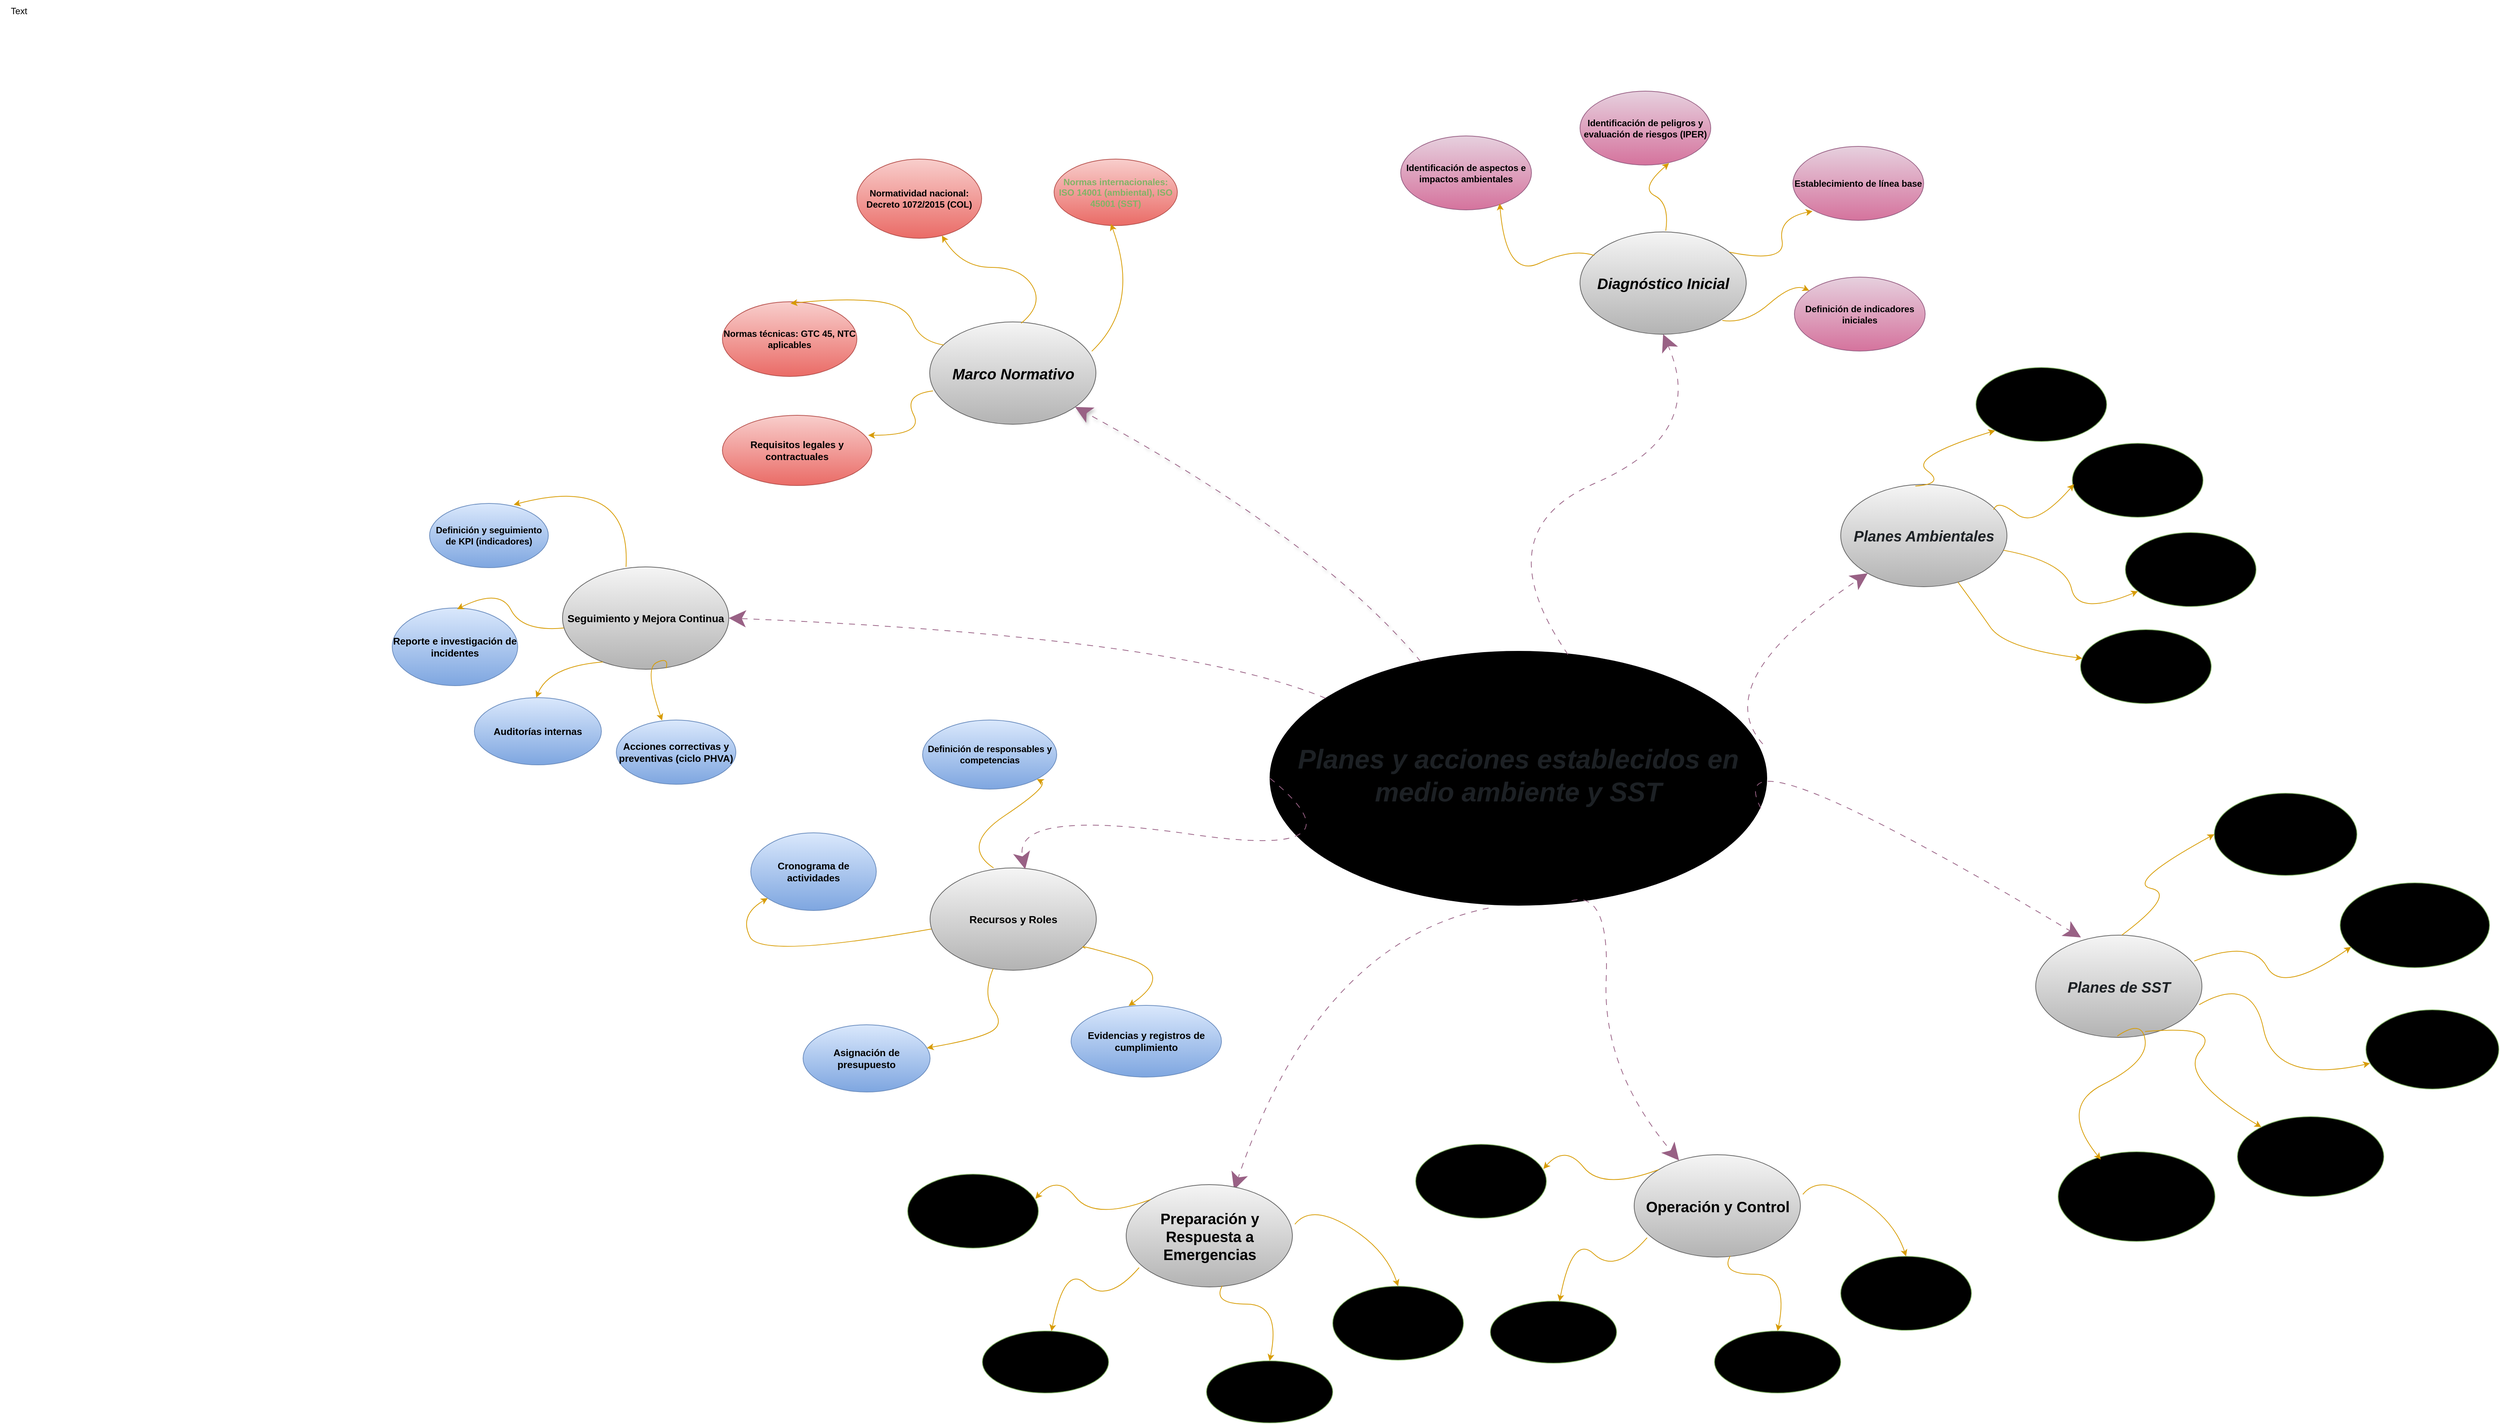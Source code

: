 <mxfile version="28.2.0">
  <diagram name="Página-1" id="9V0abgNr6W8b1tbWLRrC">
    <mxGraphModel dx="1310" dy="773" grid="1" gridSize="10" guides="1" tooltips="1" connect="1" arrows="1" fold="1" page="1" pageScale="1" pageWidth="3000" pageHeight="1700" math="0" shadow="0">
      <root>
        <mxCell id="0" />
        <mxCell id="1" parent="0" />
        <mxCell id="u9baPHzRedg1W3_j4SZ9-1" value="Text" style="text;html=1;align=center;verticalAlign=middle;resizable=0;points=[];autosize=1;strokeColor=none;fillColor=none;" parent="1" vertex="1">
          <mxGeometry x="255" y="88" width="50" height="30" as="geometry" />
        </mxCell>
        <mxCell id="u9baPHzRedg1W3_j4SZ9-66" value="&lt;h3 style=&quot;box-sizing: border-box; scroll-behavior: smooth; margin-top: 0px; margin-bottom: 0.5rem; line-height: 1.2;&quot;&gt;&lt;font face=&quot;Helvetica&quot; style=&quot;color: light-dark(rgb(29, 33, 37), rgb(255, 255, 0)); font-size: 36px;&quot;&gt;&lt;i style=&quot;&quot;&gt;Planes y acciones establecidos en medio ambiente y SST&lt;/i&gt;&lt;/font&gt;&lt;/h3&gt;" style="ellipse;whiteSpace=wrap;html=1;fillColor=#d5e8d4;strokeColor=light-dark(#000000,#33FF33);gradientColor=light-dark(#97D077,#66FF66);align=center;" parent="1" vertex="1">
          <mxGeometry x="1955" y="960" width="665" height="340" as="geometry" />
        </mxCell>
        <mxCell id="u9baPHzRedg1W3_j4SZ9-67" value="&lt;h3&gt;&lt;font style=&quot;color: light-dark(rgb(0, 0, 0), rgb(255, 255, 0));&quot;&gt;Seguimiento y Mejora Continua&lt;/font&gt;&lt;/h3&gt;" style="ellipse;whiteSpace=wrap;html=1;fillColor=#f5f5f5;strokeColor=#666666;gradientColor=#b3b3b3;fontStyle=1" parent="1" vertex="1">
          <mxGeometry x="1008" y="847" width="222.5" height="137" as="geometry" />
        </mxCell>
        <mxCell id="u9baPHzRedg1W3_j4SZ9-68" value="&lt;h3&gt;&lt;font style=&quot;font-size: 20px; color: light-dark(rgb(0, 0, 0), rgb(255, 255, 0));&quot; face=&quot;Helvetica&quot;&gt;&lt;i style=&quot;&quot;&gt;Marco Normativo&lt;/i&gt;&lt;/font&gt;&lt;/h3&gt;" style="ellipse;whiteSpace=wrap;html=1;fillColor=#f5f5f5;strokeColor=#666666;gradientColor=#b3b3b3;fontStyle=1" parent="1" vertex="1">
          <mxGeometry x="1499.5" y="519" width="222.5" height="137" as="geometry" />
        </mxCell>
        <mxCell id="u9baPHzRedg1W3_j4SZ9-69" value="&lt;h3&gt;&lt;font style=&quot;color: light-dark(rgb(29, 33, 37), rgb(255, 255, 0)); font-size: 20px;&quot;&gt;&lt;b style=&quot;&quot;&gt;&lt;i style=&quot;&quot;&gt;Planes de SST&lt;/i&gt;&lt;/b&gt;&lt;/font&gt;&lt;/h3&gt;" style="ellipse;whiteSpace=wrap;html=1;fillColor=#f5f5f5;strokeColor=#666666;gradientColor=#b3b3b3;" parent="1" vertex="1">
          <mxGeometry x="2980" y="1340" width="222.5" height="137" as="geometry" />
        </mxCell>
        <mxCell id="u9baPHzRedg1W3_j4SZ9-70" value="&lt;h3&gt;&lt;font style=&quot;font-size: 20px; color: light-dark(rgb(0, 0, 0), rgb(255, 255, 0));&quot;&gt;&lt;b style=&quot;&quot;&gt;&lt;i style=&quot;&quot;&gt;Diagnóstico Inicial&lt;/i&gt;&lt;/b&gt;&lt;/font&gt;&lt;/h3&gt;" style="ellipse;whiteSpace=wrap;html=1;fillColor=#f5f5f5;strokeColor=#666666;gradientColor=#b3b3b3;" parent="1" vertex="1">
          <mxGeometry x="2370" y="398.5" width="222.5" height="137" as="geometry" />
        </mxCell>
        <mxCell id="u9baPHzRedg1W3_j4SZ9-71" value="&lt;h3&gt;&lt;font style=&quot;color: light-dark(rgb(29, 33, 37), rgb(255, 255, 0)); font-size: 20px;&quot;&gt;&lt;b style=&quot;&quot;&gt;&lt;i style=&quot;&quot;&gt;Planes Ambientales&lt;/i&gt;&lt;/b&gt;&lt;/font&gt;&lt;/h3&gt;" style="ellipse;whiteSpace=wrap;html=1;fillColor=#f5f5f5;strokeColor=#666666;gradientColor=#b3b3b3;" parent="1" vertex="1">
          <mxGeometry x="2719" y="736.5" width="222.5" height="137" as="geometry" />
        </mxCell>
        <mxCell id="u9baPHzRedg1W3_j4SZ9-72" value="" style="curved=1;endArrow=classic;html=1;rounded=0;fillColor=#e6d0de;gradientColor=#d5739d;strokeColor=#996185;startSize=20;endSize=20;fontStyle=0;dashed=1;dashPattern=8 8;startArrow=none;startFill=0;entryX=0.5;entryY=1;entryDx=0;entryDy=0;exitX=0.6;exitY=0.013;exitDx=0;exitDy=0;exitPerimeter=0;" parent="1" source="u9baPHzRedg1W3_j4SZ9-66" target="u9baPHzRedg1W3_j4SZ9-70" edge="1">
          <mxGeometry width="50" height="50" relative="1" as="geometry">
            <mxPoint x="2063" y="1036" as="sourcePoint" />
            <mxPoint x="2097.5" y="892.11" as="targetPoint" />
            <Array as="points">
              <mxPoint x="2240" y="800" />
              <mxPoint x="2540" y="670" />
            </Array>
          </mxGeometry>
        </mxCell>
        <mxCell id="u9baPHzRedg1W3_j4SZ9-73" value="" style="curved=1;endArrow=classic;html=1;rounded=0;fillColor=#e6d0de;gradientColor=#d5739d;strokeColor=#996185;startSize=49;endSize=20;fontStyle=0;dashed=1;dashPattern=8 8;startArrow=none;startFill=0;shadow=1;" parent="1" target="u9baPHzRedg1W3_j4SZ9-68" edge="1" source="u9baPHzRedg1W3_j4SZ9-66">
          <mxGeometry width="50" height="50" relative="1" as="geometry">
            <mxPoint x="1937.99" y="1045" as="sourcePoint" />
            <mxPoint x="1764.999" y="870.062" as="targetPoint" />
            <Array as="points">
              <mxPoint x="2020" y="810" />
            </Array>
          </mxGeometry>
        </mxCell>
        <mxCell id="u9baPHzRedg1W3_j4SZ9-74" value="" style="curved=1;endArrow=classic;html=1;rounded=0;fillColor=#e6d0de;gradientColor=#d5739d;strokeColor=#996185;startSize=20;endSize=20;fontStyle=0;dashed=1;dashPattern=8 8;startArrow=none;startFill=0;entryX=0.272;entryY=0.022;entryDx=0;entryDy=0;entryPerimeter=0;exitX=0.988;exitY=0.618;exitDx=0;exitDy=0;exitPerimeter=0;" parent="1" target="u9baPHzRedg1W3_j4SZ9-69" edge="1" source="u9baPHzRedg1W3_j4SZ9-66">
          <mxGeometry width="50" height="50" relative="1" as="geometry">
            <mxPoint x="1962" y="1223" as="sourcePoint" />
            <mxPoint x="1994" y="1365" as="targetPoint" />
            <Array as="points">
              <mxPoint x="2550" y="1049" />
            </Array>
          </mxGeometry>
        </mxCell>
        <mxCell id="u9baPHzRedg1W3_j4SZ9-75" value="" style="curved=1;endArrow=classic;html=1;rounded=0;fillColor=#e6d0de;gradientColor=#d5739d;strokeColor=#996185;startSize=20;endSize=20;fontStyle=0;dashed=1;dashPattern=8 8;startArrow=none;startFill=0;exitX=0.992;exitY=0.365;exitDx=0;exitDy=0;exitPerimeter=0;" parent="1" target="u9baPHzRedg1W3_j4SZ9-71" edge="1" source="u9baPHzRedg1W3_j4SZ9-66">
          <mxGeometry width="50" height="50" relative="1" as="geometry">
            <mxPoint x="2181" y="1189" as="sourcePoint" />
            <mxPoint x="2210" y="1333" as="targetPoint" />
            <Array as="points">
              <mxPoint x="2540" y="1000" />
            </Array>
          </mxGeometry>
        </mxCell>
        <mxCell id="u9baPHzRedg1W3_j4SZ9-76" value="" style="curved=1;endArrow=classic;html=1;rounded=0;fillColor=#e6d0de;gradientColor=#d5739d;strokeColor=#996185;startSize=20;endSize=20;fontStyle=0;dashed=1;dashPattern=8 8;startArrow=none;startFill=0;entryX=1;entryY=0.5;entryDx=0;entryDy=0;" parent="1" source="u9baPHzRedg1W3_j4SZ9-66" target="u9baPHzRedg1W3_j4SZ9-67" edge="1">
          <mxGeometry width="50" height="50" relative="1" as="geometry">
            <mxPoint x="1825.076" y="1297.543" as="sourcePoint" />
            <mxPoint x="1625" y="1322" as="targetPoint" />
            <Array as="points">
              <mxPoint x="1830" y="940" />
            </Array>
          </mxGeometry>
        </mxCell>
        <mxCell id="u9baPHzRedg1W3_j4SZ9-77" value="&lt;font style=&quot;color: light-dark(rgb(0, 0, 0), rgb(51, 255, 255));&quot;&gt;Definición y seguimiento de &lt;strong data-start=&quot;1892&quot; data-end=&quot;1899&quot;&gt;KPI&lt;/strong&gt; (indicadores)&lt;/font&gt;" style="ellipse;whiteSpace=wrap;html=1;fillColor=#dae8fc;strokeColor=#6c8ebf;gradientColor=#7ea6e0;fontStyle=1" parent="1" vertex="1">
          <mxGeometry x="830" y="762" width="159" height="86" as="geometry" />
        </mxCell>
        <mxCell id="u9baPHzRedg1W3_j4SZ9-78" value="&lt;font style=&quot;color: light-dark(rgb(0, 0, 0), rgb(51, 255, 255)); font-size: 13px;&quot;&gt;Reporte e investigación de incidentes&lt;/font&gt;" style="ellipse;whiteSpace=wrap;html=1;fillColor=#dae8fc;strokeColor=#6c8ebf;gradientColor=#7ea6e0;fontStyle=1" parent="1" vertex="1">
          <mxGeometry x="780" y="902" width="168" height="104" as="geometry" />
        </mxCell>
        <mxCell id="u9baPHzRedg1W3_j4SZ9-80" value="&lt;font style=&quot;color: light-dark(rgb(0, 0, 0), rgb(51, 255, 255)); font-size: 13px;&quot;&gt;Auditorías internas&lt;/font&gt;" style="ellipse;whiteSpace=wrap;html=1;fillColor=#dae8fc;strokeColor=#6c8ebf;gradientColor=#7ea6e0;fontStyle=1" parent="1" vertex="1">
          <mxGeometry x="890" y="1022" width="170" height="90" as="geometry" />
        </mxCell>
        <mxCell id="u9baPHzRedg1W3_j4SZ9-81" value="&lt;font style=&quot;color: light-dark(rgb(0, 0, 0), rgb(51, 255, 255)); font-size: 13px;&quot;&gt;Acciones correctivas y preventivas (ciclo PHVA)&lt;/font&gt;" style="ellipse;whiteSpace=wrap;html=1;fillColor=#dae8fc;strokeColor=#6c8ebf;gradientColor=#7ea6e0;fontStyle=1" parent="1" vertex="1">
          <mxGeometry x="1080" y="1052" width="160" height="86" as="geometry" />
        </mxCell>
        <mxCell id="u9baPHzRedg1W3_j4SZ9-83" value="&lt;font style=&quot;color: light-dark(rgb(130, 179, 102), rgb(102, 255, 255));&quot;&gt;&lt;strong data-start=&quot;463&quot; data-end=&quot;489&quot; style=&quot;&quot;&gt;Normas internacionales&lt;/strong&gt;: ISO 14001 (ambiental), ISO 45001 (SST)&lt;/font&gt;" style="ellipse;whiteSpace=wrap;html=1;fillColor=#f8cecc;strokeColor=light-dark(#B85450,#33FFFF);gradientColor=#ea6b66;fontStyle=1" parent="1" vertex="1">
          <mxGeometry x="1666" y="301" width="165" height="89" as="geometry" />
        </mxCell>
        <mxCell id="u9baPHzRedg1W3_j4SZ9-84" value="&lt;font style=&quot;color: light-dark(rgb(0, 0, 0), rgb(102, 255, 255));&quot;&gt;&lt;strong data-start=&quot;534&quot; data-end=&quot;559&quot;&gt;Normatividad nacional&lt;/strong&gt;: Decreto 1072/2015 (COL)&lt;/font&gt;" style="ellipse;whiteSpace=wrap;html=1;fillColor=#f8cecc;strokeColor=light-dark(#B85450,#66FFFF);gradientColor=#ea6b66;fontStyle=1" parent="1" vertex="1">
          <mxGeometry x="1402" y="301" width="167" height="106" as="geometry" />
        </mxCell>
        <mxCell id="u9baPHzRedg1W3_j4SZ9-85" value="&lt;font style=&quot;color: light-dark(rgb(0, 0, 0), rgb(102, 255, 255));&quot;&gt;&lt;strong data-start=&quot;589&quot; data-end=&quot;608&quot;&gt;Normas técnicas&lt;/strong&gt;: GTC 45, NTC aplicables&lt;/font&gt;" style="ellipse;whiteSpace=wrap;html=1;fillColor=#f8cecc;strokeColor=light-dark(#B85450,#66FFFF);gradientColor=#ea6b66;fontStyle=1" parent="1" vertex="1">
          <mxGeometry x="1222" y="492" width="180" height="100" as="geometry" />
        </mxCell>
        <mxCell id="u9baPHzRedg1W3_j4SZ9-86" value="&lt;font style=&quot;font-size: 13px; color: light-dark(rgb(0, 0, 0), rgb(102, 255, 255));&quot;&gt;Requisitos legales y contractuales&lt;/font&gt;" style="ellipse;whiteSpace=wrap;html=1;fillColor=#f8cecc;strokeColor=light-dark(#B85450,#66FFFF);gradientColor=#ea6b66;fontStyle=1" parent="1" vertex="1">
          <mxGeometry x="1222" y="644" width="200" height="94" as="geometry" />
        </mxCell>
        <mxCell id="u9baPHzRedg1W3_j4SZ9-90" value="&lt;font style=&quot;color: light-dark(rgb(0, 0, 0), rgb(51, 255, 255)); font-size: 13px;&quot;&gt;Factores de riesgo ergonómico y psicosocial&lt;/font&gt;" style="ellipse;whiteSpace=wrap;html=1;fillColor=#d5e8d4;strokeColor=#82b366;gradientColor=light-dark(#97D077,#295A52);fontStyle=1" parent="1" vertex="1">
          <mxGeometry x="3010" y="1630" width="210" height="120" as="geometry" />
        </mxCell>
        <mxCell id="u9baPHzRedg1W3_j4SZ9-91" value="&lt;font style=&quot;color: light-dark(rgb(0, 0, 0), rgb(51, 255, 255)); font-size: 13px;&quot;&gt;&lt;b&gt;Gestión de contratistas y visitantes&lt;/b&gt;&lt;/font&gt;" style="ellipse;whiteSpace=wrap;html=1;fillColor=#d5e8d4;strokeColor=#82b366;gradientColor=light-dark(#97D077,#295A52);" parent="1" vertex="1">
          <mxGeometry x="3250" y="1583" width="196" height="107" as="geometry" />
        </mxCell>
        <mxCell id="u9baPHzRedg1W3_j4SZ9-92" value="&lt;font style=&quot;font-size: 13px; color: light-dark(rgb(0, 0, 0), rgb(51, 255, 255));&quot;&gt;&lt;b&gt;Inspecciones planeadas&lt;/b&gt;&lt;/font&gt;" style="ellipse;whiteSpace=wrap;html=1;fillColor=#d5e8d4;strokeColor=#82b366;gradientColor=light-dark(#97D077,#295A52);" parent="1" vertex="1">
          <mxGeometry x="3422" y="1440" width="178" height="106" as="geometry" />
        </mxCell>
        <mxCell id="u9baPHzRedg1W3_j4SZ9-93" value="&lt;font style=&quot;color: light-dark(rgb(0, 0, 0), rgb(51, 255, 255));&quot;&gt;&lt;strong data-end=&quot;1241&quot; data-start=&quot;1217&quot;&gt;Entrega y uso de EPP&lt;/strong&gt; (Elementos de Protección Personal)&lt;/font&gt;" style="ellipse;whiteSpace=wrap;html=1;fillColor=#d5e8d4;strokeColor=#82b366;gradientColor=light-dark(#97D077,#295A52);" parent="1" vertex="1">
          <mxGeometry x="3387.5" y="1270" width="200" height="113.5" as="geometry" />
        </mxCell>
        <mxCell id="u9baPHzRedg1W3_j4SZ9-94" value="&lt;font style=&quot;color: light-dark(rgb(0, 0, 0), rgb(51, 255, 255));&quot;&gt;&lt;strong data-end=&quot;1199&quot; data-start=&quot;1171&quot;&gt;Capacitación y formación&lt;/strong&gt; del personal&lt;/font&gt;" style="ellipse;whiteSpace=wrap;html=1;fillColor=#d5e8d4;strokeColor=#82b366;gradientColor=light-dark(#97D077,#295A52);" parent="1" vertex="1">
          <mxGeometry x="3219" y="1150" width="191" height="110" as="geometry" />
        </mxCell>
        <mxCell id="u9baPHzRedg1W3_j4SZ9-95" value="&lt;font style=&quot;color: light-dark(rgb(0, 0, 0), rgb(51, 255, 51));&quot;&gt;&lt;b&gt;Identificación de &lt;span data-end=&quot;775&quot; data-start=&quot;740&quot;&gt;aspectos e impactos ambientales&lt;/span&gt;&lt;/b&gt;&lt;/font&gt;" style="ellipse;whiteSpace=wrap;html=1;fillColor=#e6d0de;strokeColor=#996185;gradientColor=#d5739d;" parent="1" vertex="1">
          <mxGeometry x="2130" y="270" width="175" height="99" as="geometry" />
        </mxCell>
        <mxCell id="u9baPHzRedg1W3_j4SZ9-96" value="&lt;font style=&quot;color: light-dark(rgb(0, 0, 0), rgb(51, 255, 51));&quot;&gt;&lt;b&gt;Identificación de &lt;span data-end=&quot;834&quot; data-start=&quot;798&quot;&gt;peligros y evaluación de riesgos&lt;/span&gt; (IPER)&lt;/b&gt;&lt;/font&gt;" style="ellipse;whiteSpace=wrap;html=1;fillColor=#e6d0de;strokeColor=#996185;gradientColor=#d5739d;" parent="1" vertex="1">
          <mxGeometry x="2370" y="210" width="175" height="99" as="geometry" />
        </mxCell>
        <mxCell id="u9baPHzRedg1W3_j4SZ9-97" value="&lt;font style=&quot;color: light-dark(rgb(0, 0, 0), rgb(51, 255, 51));&quot;&gt;&lt;b&gt;Establecimiento de &lt;span data-end=&quot;879&quot; data-start=&quot;865&quot;&gt;línea base&lt;/span&gt;&lt;/b&gt;&lt;/font&gt;" style="ellipse;whiteSpace=wrap;html=1;fillColor=#e6d0de;strokeColor=#996185;gradientColor=#d5739d;" parent="1" vertex="1">
          <mxGeometry x="2655" y="284" width="175" height="99" as="geometry" />
        </mxCell>
        <mxCell id="u9baPHzRedg1W3_j4SZ9-98" value="&lt;font face=&quot;Helvetica&quot; style=&quot;color: light-dark(rgb(0, 0, 0), rgb(51, 255, 51));&quot;&gt;&lt;b&gt;Definición de &lt;span data-end=&quot;923&quot; data-start=&quot;898&quot;&gt;indicadores iniciales&lt;/span&gt;&lt;/b&gt;&lt;/font&gt;" style="ellipse;whiteSpace=wrap;html=1;fillColor=#e6d0de;strokeColor=#996185;gradientColor=#d5739d;" parent="1" vertex="1">
          <mxGeometry x="2657" y="459" width="175" height="99" as="geometry" />
        </mxCell>
        <mxCell id="u9baPHzRedg1W3_j4SZ9-101" value="" style="curved=1;endArrow=classic;html=1;rounded=0;entryX=0.383;entryY=0.007;entryDx=0;entryDy=0;entryPerimeter=0;fillColor=#ffcd28;gradientColor=#ffa500;strokeColor=#d79b00;exitX=0.623;exitY=0.99;exitDx=0;exitDy=0;exitPerimeter=0;fontStyle=1" parent="1" source="u9baPHzRedg1W3_j4SZ9-67" target="u9baPHzRedg1W3_j4SZ9-81" edge="1">
          <mxGeometry width="50" height="50" relative="1" as="geometry">
            <mxPoint x="1109" y="945" as="sourcePoint" />
            <mxPoint x="1146" y="991" as="targetPoint" />
            <Array as="points">
              <mxPoint x="1151" y="967" />
              <mxPoint x="1117" y="983" />
            </Array>
          </mxGeometry>
        </mxCell>
        <mxCell id="u9baPHzRedg1W3_j4SZ9-102" value="" style="curved=1;endArrow=classic;html=1;rounded=0;entryX=0.487;entryY=0;entryDx=0;entryDy=0;entryPerimeter=0;fillColor=#ffcd28;gradientColor=#ffa500;strokeColor=#d79b00;fontStyle=1" parent="1" source="u9baPHzRedg1W3_j4SZ9-67" target="u9baPHzRedg1W3_j4SZ9-80" edge="1">
          <mxGeometry width="50" height="50" relative="1" as="geometry">
            <mxPoint x="972" y="946" as="sourcePoint" />
            <mxPoint x="1011" y="1031" as="targetPoint" />
            <Array as="points">
              <mxPoint x="1062" y="974" />
              <mxPoint x="990" y="980" />
            </Array>
          </mxGeometry>
        </mxCell>
        <mxCell id="u9baPHzRedg1W3_j4SZ9-103" value="" style="curved=1;endArrow=classic;html=1;rounded=0;entryX=0.517;entryY=0.015;entryDx=0;entryDy=0;entryPerimeter=0;fillColor=#ffcd28;gradientColor=#ffa500;strokeColor=#d79b00;exitX=0.008;exitY=0.597;exitDx=0;exitDy=0;exitPerimeter=0;fontStyle=1" parent="1" source="u9baPHzRedg1W3_j4SZ9-67" target="u9baPHzRedg1W3_j4SZ9-78" edge="1">
          <mxGeometry width="50" height="50" relative="1" as="geometry">
            <mxPoint x="978" y="847" as="sourcePoint" />
            <mxPoint x="906" y="939" as="targetPoint" />
            <Array as="points">
              <mxPoint x="954" y="934" />
              <mxPoint x="924" y="875" />
            </Array>
          </mxGeometry>
        </mxCell>
        <mxCell id="u9baPHzRedg1W3_j4SZ9-104" value="" style="curved=1;endArrow=classic;html=1;rounded=0;entryX=0.708;entryY=0.021;entryDx=0;entryDy=0;entryPerimeter=0;fillColor=#ffcd28;gradientColor=#ffa500;strokeColor=#d79b00;exitX=0.382;exitY=0;exitDx=0;exitDy=0;exitPerimeter=0;fontStyle=1" parent="1" source="u9baPHzRedg1W3_j4SZ9-67" target="u9baPHzRedg1W3_j4SZ9-77" edge="1">
          <mxGeometry width="50" height="50" relative="1" as="geometry">
            <mxPoint x="1410" y="752" as="sourcePoint" />
            <mxPoint x="1292" y="787" as="targetPoint" />
            <Array as="points">
              <mxPoint x="1100" y="722" />
            </Array>
          </mxGeometry>
        </mxCell>
        <mxCell id="u9baPHzRedg1W3_j4SZ9-105" value="" style="curved=1;endArrow=classic;html=1;rounded=0;fillColor=#ffcd28;gradientColor=#ffa500;strokeColor=#d79b00;entryX=0;entryY=0.5;entryDx=0;entryDy=0;exitX=0.518;exitY=0;exitDx=0;exitDy=0;exitPerimeter=0;" parent="1" source="u9baPHzRedg1W3_j4SZ9-69" target="u9baPHzRedg1W3_j4SZ9-94" edge="1">
          <mxGeometry width="50" height="50" relative="1" as="geometry">
            <mxPoint x="3116" y="1335" as="sourcePoint" />
            <mxPoint x="3166" y="1285" as="targetPoint" />
            <Array as="points">
              <mxPoint x="3169" y="1285" />
              <mxPoint x="3100" y="1270" />
            </Array>
          </mxGeometry>
        </mxCell>
        <mxCell id="u9baPHzRedg1W3_j4SZ9-106" value="" style="curved=1;endArrow=classic;html=1;rounded=0;fillColor=#ffcd28;gradientColor=#ffa500;strokeColor=#d79b00;entryX=0.073;entryY=0.756;entryDx=0;entryDy=0;entryPerimeter=0;exitX=0.954;exitY=0.253;exitDx=0;exitDy=0;exitPerimeter=0;" parent="1" source="u9baPHzRedg1W3_j4SZ9-69" target="u9baPHzRedg1W3_j4SZ9-93" edge="1">
          <mxGeometry width="50" height="50" relative="1" as="geometry">
            <mxPoint x="3186" y="1360" as="sourcePoint" />
            <mxPoint x="3201" y="1270" as="targetPoint" />
            <Array as="points">
              <mxPoint x="3269" y="1345" />
              <mxPoint x="3310" y="1420" />
            </Array>
          </mxGeometry>
        </mxCell>
        <mxCell id="u9baPHzRedg1W3_j4SZ9-107" value="" style="curved=1;endArrow=classic;html=1;rounded=0;fillColor=#ffcd28;gradientColor=#ffa500;strokeColor=#d79b00;entryX=0.03;entryY=0.676;entryDx=0;entryDy=0;entryPerimeter=0;exitX=0.983;exitY=0.68;exitDx=0;exitDy=0;exitPerimeter=0;" parent="1" source="u9baPHzRedg1W3_j4SZ9-69" target="u9baPHzRedg1W3_j4SZ9-92" edge="1">
          <mxGeometry width="50" height="50" relative="1" as="geometry">
            <mxPoint x="3193" y="1411" as="sourcePoint" />
            <mxPoint x="3245" y="1319" as="targetPoint" />
            <Array as="points">
              <mxPoint x="3270" y="1392" />
              <mxPoint x="3300" y="1540" />
            </Array>
          </mxGeometry>
        </mxCell>
        <mxCell id="u9baPHzRedg1W3_j4SZ9-108" value="" style="curved=1;endArrow=classic;html=1;rounded=0;fillColor=#ffcd28;gradientColor=#ffa500;strokeColor=#d79b00;exitX=0.658;exitY=0.942;exitDx=0;exitDy=0;exitPerimeter=0;" parent="1" source="u9baPHzRedg1W3_j4SZ9-69" target="u9baPHzRedg1W3_j4SZ9-91" edge="1">
          <mxGeometry width="50" height="50" relative="1" as="geometry">
            <mxPoint x="3121" y="1449" as="sourcePoint" />
            <mxPoint x="3264" y="1417" as="targetPoint" />
            <Array as="points">
              <mxPoint x="3230" y="1460" />
              <mxPoint x="3170" y="1530" />
            </Array>
          </mxGeometry>
        </mxCell>
        <mxCell id="u9baPHzRedg1W3_j4SZ9-109" value="" style="curved=1;endArrow=classic;html=1;rounded=0;fillColor=#ffcd28;gradientColor=#ffa500;strokeColor=#d79b00;exitX=0.491;exitY=0.986;exitDx=0;exitDy=0;exitPerimeter=0;entryX=0.272;entryY=0.087;entryDx=0;entryDy=0;entryPerimeter=0;" parent="1" source="u9baPHzRedg1W3_j4SZ9-69" target="u9baPHzRedg1W3_j4SZ9-90" edge="1">
          <mxGeometry width="50" height="50" relative="1" as="geometry">
            <mxPoint x="3039" y="1442" as="sourcePoint" />
            <mxPoint x="3168" y="1497" as="targetPoint" />
            <Array as="points">
              <mxPoint x="3123" y="1452" />
              <mxPoint x="3130" y="1510" />
              <mxPoint x="3010" y="1570" />
            </Array>
          </mxGeometry>
        </mxCell>
        <mxCell id="u9baPHzRedg1W3_j4SZ9-113" value="" style="curved=1;endArrow=classic;html=1;rounded=0;fillColor=#ffcd28;gradientColor=#ffa500;strokeColor=#d79b00;entryX=0.461;entryY=0.975;entryDx=0;entryDy=0;entryPerimeter=0;exitX=0.975;exitY=0.287;exitDx=0;exitDy=0;exitPerimeter=0;fontStyle=1" parent="1" source="u9baPHzRedg1W3_j4SZ9-68" target="u9baPHzRedg1W3_j4SZ9-83" edge="1">
          <mxGeometry width="50" height="50" relative="1" as="geometry">
            <mxPoint x="1634.5" y="546" as="sourcePoint" />
            <mxPoint x="1684.5" y="496" as="targetPoint" />
            <Array as="points">
              <mxPoint x="1782" y="496" />
            </Array>
          </mxGeometry>
        </mxCell>
        <mxCell id="u9baPHzRedg1W3_j4SZ9-115" value="" style="curved=1;endArrow=classic;html=1;rounded=0;fillColor=#ffcd28;gradientColor=#ffa500;strokeColor=#d79b00;exitX=0.02;exitY=0.674;exitDx=0;exitDy=0;exitPerimeter=0;entryX=0.976;entryY=0.284;entryDx=0;entryDy=0;entryPerimeter=0;fontStyle=1" parent="1" source="u9baPHzRedg1W3_j4SZ9-68" target="u9baPHzRedg1W3_j4SZ9-86" edge="1">
          <mxGeometry width="50" height="50" relative="1" as="geometry">
            <mxPoint x="1459.5" y="528" as="sourcePoint" />
            <mxPoint x="1415.5" y="652" as="targetPoint" />
            <Array as="points">
              <mxPoint x="1464" y="616" />
              <mxPoint x="1492" y="671" />
            </Array>
          </mxGeometry>
        </mxCell>
        <mxCell id="u9baPHzRedg1W3_j4SZ9-116" value="" style="curved=1;endArrow=classic;html=1;rounded=0;exitX=0.085;exitY=0.225;exitDx=0;exitDy=0;exitPerimeter=0;entryX=0.507;entryY=0.022;entryDx=0;entryDy=0;entryPerimeter=0;fillColor=#ffcd28;gradientColor=#ffa500;strokeColor=#d79b00;fontStyle=1" parent="1" source="u9baPHzRedg1W3_j4SZ9-68" target="u9baPHzRedg1W3_j4SZ9-85" edge="1">
          <mxGeometry width="50" height="50" relative="1" as="geometry">
            <mxPoint x="1520.5" y="535" as="sourcePoint" />
            <mxPoint x="1422.5" y="496" as="targetPoint" />
            <Array as="points">
              <mxPoint x="1486.5" y="545" />
              <mxPoint x="1467.5" y="495" />
              <mxPoint x="1380.5" y="487" />
            </Array>
          </mxGeometry>
        </mxCell>
        <mxCell id="u9baPHzRedg1W3_j4SZ9-117" value="" style="curved=1;endArrow=classic;html=1;rounded=0;fillColor=#ffcd28;gradientColor=#ffa500;strokeColor=#d79b00;exitX=0.55;exitY=0.013;exitDx=0;exitDy=0;exitPerimeter=0;fontStyle=1" parent="1" source="u9baPHzRedg1W3_j4SZ9-68" target="u9baPHzRedg1W3_j4SZ9-84" edge="1">
          <mxGeometry width="50" height="50" relative="1" as="geometry">
            <mxPoint x="1593.5" y="524" as="sourcePoint" />
            <mxPoint x="1643.5" y="474" as="targetPoint" />
            <Array as="points">
              <mxPoint x="1652" y="496" />
              <mxPoint x="1622" y="446" />
              <mxPoint x="1542" y="446" />
            </Array>
          </mxGeometry>
        </mxCell>
        <mxCell id="u9baPHzRedg1W3_j4SZ9-118" value="" style="curved=1;endArrow=classic;html=1;rounded=0;fillColor=#ffcd28;gradientColor=#ffa500;strokeColor=#d79b00;exitX=0.086;exitY=0.23;exitDx=0;exitDy=0;exitPerimeter=0;entryX=0.757;entryY=0.913;entryDx=0;entryDy=0;entryPerimeter=0;" parent="1" source="u9baPHzRedg1W3_j4SZ9-70" target="u9baPHzRedg1W3_j4SZ9-95" edge="1">
          <mxGeometry width="50" height="50" relative="1" as="geometry">
            <mxPoint x="2485" y="436" as="sourcePoint" />
            <mxPoint x="2410" y="322" as="targetPoint" />
            <Array as="points">
              <mxPoint x="2360" y="420" />
              <mxPoint x="2271" y="461" />
            </Array>
          </mxGeometry>
        </mxCell>
        <mxCell id="u9baPHzRedg1W3_j4SZ9-119" value="" style="curved=1;endArrow=classic;html=1;rounded=0;fillColor=#ffcd28;gradientColor=#ffa500;strokeColor=#d79b00;entryX=0.681;entryY=0.974;entryDx=0;entryDy=0;entryPerimeter=0;exitX=0.516;exitY=-0.011;exitDx=0;exitDy=0;exitPerimeter=0;" parent="1" source="u9baPHzRedg1W3_j4SZ9-70" target="u9baPHzRedg1W3_j4SZ9-96" edge="1">
          <mxGeometry width="50" height="50" relative="1" as="geometry">
            <mxPoint x="2557" y="412" as="sourcePoint" />
            <mxPoint x="2496" y="282" as="targetPoint" />
            <Array as="points">
              <mxPoint x="2490" y="360" />
              <mxPoint x="2450" y="340" />
            </Array>
          </mxGeometry>
        </mxCell>
        <mxCell id="u9baPHzRedg1W3_j4SZ9-120" value="" style="curved=1;endArrow=classic;html=1;rounded=0;entryX=0.15;entryY=0.876;entryDx=0;entryDy=0;entryPerimeter=0;exitX=0.897;exitY=0.197;exitDx=0;exitDy=0;exitPerimeter=0;fillColor=#ffcd28;gradientColor=#ffa500;strokeColor=#d79b00;" parent="1" source="u9baPHzRedg1W3_j4SZ9-70" target="u9baPHzRedg1W3_j4SZ9-97" edge="1">
          <mxGeometry width="50" height="50" relative="1" as="geometry">
            <mxPoint x="2635" y="430" as="sourcePoint" />
            <mxPoint x="2685" y="380" as="targetPoint" />
            <Array as="points">
              <mxPoint x="2646" y="441" />
              <mxPoint x="2635" y="380" />
            </Array>
          </mxGeometry>
        </mxCell>
        <mxCell id="u9baPHzRedg1W3_j4SZ9-121" value="" style="curved=1;endArrow=classic;html=1;rounded=0;fillColor=#ffcd28;gradientColor=#ffa500;strokeColor=#d79b00;exitX=0.856;exitY=0.865;exitDx=0;exitDy=0;exitPerimeter=0;" parent="1" source="u9baPHzRedg1W3_j4SZ9-70" target="u9baPHzRedg1W3_j4SZ9-98" edge="1">
          <mxGeometry width="50" height="50" relative="1" as="geometry">
            <mxPoint x="2626" y="499" as="sourcePoint" />
            <mxPoint x="2676" y="449" as="targetPoint" />
            <Array as="points">
              <mxPoint x="2592" y="522" />
              <mxPoint x="2655" y="467" />
            </Array>
          </mxGeometry>
        </mxCell>
        <mxCell id="u9baPHzRedg1W3_j4SZ9-123" value="&lt;font style=&quot;color: light-dark(rgb(0, 0, 0), rgb(255, 255, 102));&quot;&gt;&lt;b style=&quot;&quot;&gt;&lt;span style=&quot;&quot; data-end=&quot;1001&quot; data-start=&quot;969&quot;&gt;Gestión integral de residuos&lt;/span&gt; (PGRS)&lt;/b&gt;&lt;/font&gt;" style="ellipse;whiteSpace=wrap;html=1;fillColor=#d5e8d4;strokeColor=#82b366;gradientColor=light-dark(#97D077,#0000CC);" parent="1" vertex="1">
          <mxGeometry x="2900" y="580" width="175" height="99" as="geometry" />
        </mxCell>
        <mxCell id="u9baPHzRedg1W3_j4SZ9-124" value="&lt;font style=&quot;color: light-dark(rgb(0, 0, 0), rgb(255, 255, 102));&quot;&gt;&lt;b style=&quot;&quot;&gt;&lt;span style=&quot;&quot; data-end=&quot;1030&quot; data-start=&quot;1013&quot;&gt;Uso eficiente&lt;/span&gt; de agua y energía&lt;/b&gt;&lt;/font&gt;" style="ellipse;whiteSpace=wrap;html=1;fillColor=#d5e8d4;strokeColor=#82b366;gradientColor=light-dark(#97D077,#0000CC);" parent="1" vertex="1">
          <mxGeometry x="3029" y="681.5" width="175" height="99" as="geometry" />
        </mxCell>
        <mxCell id="u9baPHzRedg1W3_j4SZ9-125" value="&lt;div&gt;&lt;font style=&quot;color: light-dark(rgb(0, 0, 0), rgb(255, 255, 102));&quot;&gt;&lt;b style=&quot;&quot;&gt;Control de emisiones y ruido&lt;/b&gt;&lt;/font&gt;&lt;/div&gt;" style="ellipse;whiteSpace=wrap;html=1;fillColor=#d5e8d4;strokeColor=#82b366;gradientColor=light-dark(#97D077,#0000CC);" parent="1" vertex="1">
          <mxGeometry x="3100" y="801" width="175" height="99" as="geometry" />
        </mxCell>
        <mxCell id="u9baPHzRedg1W3_j4SZ9-126" value="&lt;div&gt;&lt;font style=&quot;font-size: 13px; color: light-dark(rgb(0, 0, 0), rgb(255, 255, 102));&quot;&gt;&lt;b style=&quot;&quot;&gt;Compras y contrataciones sostenibles&lt;/b&gt;&lt;/font&gt;&lt;/div&gt;" style="ellipse;whiteSpace=wrap;html=1;fillColor=#d5e8d4;strokeColor=#82b366;gradientColor=light-dark(#97D077,#0000CC);" parent="1" vertex="1">
          <mxGeometry x="3040" y="931" width="175" height="99" as="geometry" />
        </mxCell>
        <mxCell id="u9baPHzRedg1W3_j4SZ9-127" value="" style="curved=1;endArrow=classic;html=1;rounded=0;fillColor=#ffcd28;gradientColor=#ffa500;strokeColor=#d79b00;entryX=0;entryY=1;entryDx=0;entryDy=0;exitX=0.449;exitY=0.016;exitDx=0;exitDy=0;exitPerimeter=0;" parent="1" source="u9baPHzRedg1W3_j4SZ9-71" target="u9baPHzRedg1W3_j4SZ9-123" edge="1">
          <mxGeometry width="50" height="50" relative="1" as="geometry">
            <mxPoint x="2860" y="875" as="sourcePoint" />
            <mxPoint x="2910" y="825" as="targetPoint" />
            <Array as="points">
              <mxPoint x="2859" y="736" />
              <mxPoint x="2810" y="700" />
            </Array>
          </mxGeometry>
        </mxCell>
        <mxCell id="u9baPHzRedg1W3_j4SZ9-128" value="" style="curved=1;endArrow=classic;html=1;rounded=0;fillColor=#ffcd28;gradientColor=#ffa500;strokeColor=#d79b00;entryX=0.013;entryY=0.553;entryDx=0;entryDy=0;entryPerimeter=0;exitX=0.92;exitY=0.248;exitDx=0;exitDy=0;exitPerimeter=0;" parent="1" source="u9baPHzRedg1W3_j4SZ9-71" target="u9baPHzRedg1W3_j4SZ9-124" edge="1">
          <mxGeometry width="50" height="50" relative="1" as="geometry">
            <mxPoint x="2953" y="914" as="sourcePoint" />
            <mxPoint x="2926" y="806" as="targetPoint" />
            <Array as="points">
              <mxPoint x="2929" y="756" />
              <mxPoint x="2979" y="796" />
            </Array>
          </mxGeometry>
        </mxCell>
        <mxCell id="u9baPHzRedg1W3_j4SZ9-129" value="" style="curved=1;endArrow=classic;html=1;rounded=0;fillColor=#ffcd28;gradientColor=#ffa500;strokeColor=#d79b00;" parent="1" source="u9baPHzRedg1W3_j4SZ9-71" target="u9baPHzRedg1W3_j4SZ9-125" edge="1">
          <mxGeometry width="50" height="50" relative="1" as="geometry">
            <mxPoint x="2961" y="1001" as="sourcePoint" />
            <mxPoint x="3036" y="889" as="targetPoint" />
            <Array as="points">
              <mxPoint x="3020" y="840" />
              <mxPoint x="3036" y="913" />
            </Array>
          </mxGeometry>
        </mxCell>
        <mxCell id="u9baPHzRedg1W3_j4SZ9-130" value="" style="curved=1;endArrow=classic;html=1;rounded=0;fillColor=#ffcd28;gradientColor=#ffa500;strokeColor=#d79b00;" parent="1" source="u9baPHzRedg1W3_j4SZ9-71" target="u9baPHzRedg1W3_j4SZ9-126" edge="1">
          <mxGeometry width="50" height="50" relative="1" as="geometry">
            <mxPoint x="2778" y="990" as="sourcePoint" />
            <mxPoint x="2964" y="1015" as="targetPoint" />
            <Array as="points">
              <mxPoint x="2900" y="900" />
              <mxPoint x="2939" y="956" />
            </Array>
          </mxGeometry>
        </mxCell>
        <mxCell id="SYa3BNiDsuXG8DO_IZk4-1" value="&lt;h3&gt;&lt;font style=&quot;font-size: 20px; color: light-dark(rgb(0, 0, 0), rgb(255, 255, 0));&quot;&gt;Operación y Control&lt;/font&gt;&lt;/h3&gt;" style="ellipse;whiteSpace=wrap;html=1;fillColor=#f5f5f5;strokeColor=#666666;gradientColor=#b3b3b3;fontStyle=1;fontColor=light-dark(#000000,#66FFFF);" vertex="1" parent="1">
          <mxGeometry x="2442.5" y="1634" width="222.5" height="137" as="geometry" />
        </mxCell>
        <mxCell id="SYa3BNiDsuXG8DO_IZk4-3" value="Controles sobre tercerización y servicios externos" style="ellipse;whiteSpace=wrap;html=1;fillColor=#d5e8d4;strokeColor=#82b366;gradientColor=light-dark(#97D077,#295A52);fontStyle=1;fontColor=light-dark(#000000,#66FFFF);" vertex="1" parent="1">
          <mxGeometry x="2250" y="1830" width="169" height="83" as="geometry" />
        </mxCell>
        <mxCell id="SYa3BNiDsuXG8DO_IZk4-4" value="Gestión del cambio" style="ellipse;whiteSpace=wrap;html=1;fillColor=#d5e8d4;strokeColor=#82b366;gradientColor=light-dark(#97D077,#295A52);fontStyle=1;fontColor=light-dark(#000000,#66FFFF);" vertex="1" parent="1">
          <mxGeometry x="2550" y="1870" width="169" height="83" as="geometry" />
        </mxCell>
        <mxCell id="SYa3BNiDsuXG8DO_IZk4-5" value="Controles operacionales en procesos críticos" style="ellipse;whiteSpace=wrap;html=1;fillColor=#d5e8d4;strokeColor=#82b366;gradientColor=light-dark(#97D077,#295A52);fontStyle=1;fontColor=light-dark(#000000,#66FFFF);" vertex="1" parent="1">
          <mxGeometry x="2719" y="1770" width="175" height="99" as="geometry" />
        </mxCell>
        <mxCell id="SYa3BNiDsuXG8DO_IZk4-6" value="Procedimientos documentados" style="ellipse;whiteSpace=wrap;html=1;fillColor=#d5e8d4;strokeColor=#82b366;gradientColor=light-dark(#97D077,#295A52);fontStyle=1;fontColor=light-dark(#000000,#66FFFF);" vertex="1" parent="1">
          <mxGeometry x="2150" y="1620" width="175" height="99" as="geometry" />
        </mxCell>
        <mxCell id="SYa3BNiDsuXG8DO_IZk4-7" value="" style="curved=1;endArrow=classic;html=1;rounded=0;fillColor=#ffcd28;gradientColor=#ffa500;strokeColor=#d79b00;exitX=0;exitY=0;exitDx=0;exitDy=0;entryX=0.977;entryY=0.333;entryDx=0;entryDy=0;entryPerimeter=0;" edge="1" parent="1" source="SYa3BNiDsuXG8DO_IZk4-1" target="SYa3BNiDsuXG8DO_IZk4-6">
          <mxGeometry width="50" height="50" relative="1" as="geometry">
            <mxPoint x="1876" y="1615" as="sourcePoint" />
            <mxPoint x="1580" y="1730" as="targetPoint" />
            <Array as="points">
              <mxPoint x="2400" y="1682" />
              <mxPoint x="2350" y="1620" />
            </Array>
          </mxGeometry>
        </mxCell>
        <mxCell id="SYa3BNiDsuXG8DO_IZk4-8" value="" style="curved=1;endArrow=classic;html=1;rounded=0;fillColor=#ffcd28;gradientColor=#ffa500;strokeColor=#d79b00;entryX=0.5;entryY=0;entryDx=0;entryDy=0;exitX=1.015;exitY=0.387;exitDx=0;exitDy=0;fontStyle=1;fontColor=light-dark(#000000,#66FFFF);exitPerimeter=0;" edge="1" parent="1" source="SYa3BNiDsuXG8DO_IZk4-1" target="SYa3BNiDsuXG8DO_IZk4-5">
          <mxGeometry width="50" height="50" relative="1" as="geometry">
            <mxPoint x="2603.5" y="1884" as="sourcePoint" />
            <mxPoint x="2618.5" y="1794" as="targetPoint" />
            <Array as="points">
              <mxPoint x="2690" y="1660" />
              <mxPoint x="2790" y="1720" />
            </Array>
          </mxGeometry>
        </mxCell>
        <mxCell id="SYa3BNiDsuXG8DO_IZk4-9" value="" style="curved=1;endArrow=classic;html=1;rounded=0;fillColor=#ffcd28;gradientColor=#ffa500;strokeColor=#d79b00;entryX=0.5;entryY=0;entryDx=0;entryDy=0;exitX=0.578;exitY=0.989;exitDx=0;exitDy=0;exitPerimeter=0;fontStyle=1;fontColor=light-dark(#000000,#66FFFF);" edge="1" parent="1" source="SYa3BNiDsuXG8DO_IZk4-1" target="SYa3BNiDsuXG8DO_IZk4-4">
          <mxGeometry width="50" height="50" relative="1" as="geometry">
            <mxPoint x="2610.5" y="1935" as="sourcePoint" />
            <mxPoint x="2662.5" y="1843" as="targetPoint" />
            <Array as="points">
              <mxPoint x="2557.5" y="1794" />
              <mxPoint x="2650" y="1794" />
            </Array>
          </mxGeometry>
        </mxCell>
        <mxCell id="SYa3BNiDsuXG8DO_IZk4-10" value="" style="curved=1;endArrow=classic;html=1;rounded=0;fillColor=#ffcd28;gradientColor=#ffa500;strokeColor=#d79b00;exitX=0.078;exitY=0.811;exitDx=0;exitDy=0;exitPerimeter=0;fontStyle=1;fontColor=light-dark(#000000,#66FFFF);" edge="1" parent="1" source="SYa3BNiDsuXG8DO_IZk4-1" target="SYa3BNiDsuXG8DO_IZk4-3">
          <mxGeometry width="50" height="50" relative="1" as="geometry">
            <mxPoint x="2538.5" y="1973" as="sourcePoint" />
            <mxPoint x="2681.5" y="1941" as="targetPoint" />
            <Array as="points">
              <mxPoint x="2417.5" y="1794" />
              <mxPoint x="2360" y="1740" />
            </Array>
          </mxGeometry>
        </mxCell>
        <mxCell id="SYa3BNiDsuXG8DO_IZk4-12" value="" style="curved=1;endArrow=classic;html=1;rounded=0;fillColor=#e6d0de;gradientColor=#d5739d;strokeColor=#996185;startSize=20;endSize=20;fontStyle=0;dashed=1;dashPattern=8 8;startArrow=none;startFill=0;exitX=0.607;exitY=0.982;exitDx=0;exitDy=0;exitPerimeter=0;" edge="1" parent="1" source="u9baPHzRedg1W3_j4SZ9-66" target="SYa3BNiDsuXG8DO_IZk4-1">
          <mxGeometry width="50" height="50" relative="1" as="geometry">
            <mxPoint x="2110" y="1140" as="sourcePoint" />
            <mxPoint x="2092" y="1350" as="targetPoint" />
            <Array as="points">
              <mxPoint x="2410" y="1280" />
              <mxPoint x="2400" y="1520" />
            </Array>
          </mxGeometry>
        </mxCell>
        <mxCell id="SYa3BNiDsuXG8DO_IZk4-14" value="" style="curved=1;endArrow=classic;html=1;rounded=0;fillColor=#e6d0de;gradientColor=#d5739d;strokeColor=#996185;startSize=51;endSize=20;fontStyle=0;dashed=1;dashPattern=8 8;startArrow=none;startFill=0;entryX=0.649;entryY=0.05;entryDx=0;entryDy=0;entryPerimeter=0;exitX=0.44;exitY=1.011;exitDx=0;exitDy=0;exitPerimeter=0;" edge="1" parent="1" source="u9baPHzRedg1W3_j4SZ9-66" target="SYa3BNiDsuXG8DO_IZk4-15">
          <mxGeometry width="50" height="50" relative="1" as="geometry">
            <mxPoint x="1840" y="1371" as="sourcePoint" />
            <mxPoint x="2010" y="1474" as="targetPoint" />
            <Array as="points">
              <mxPoint x="2020" y="1350" />
            </Array>
          </mxGeometry>
        </mxCell>
        <mxCell id="SYa3BNiDsuXG8DO_IZk4-15" value="&lt;h3&gt;&lt;font style=&quot;font-size: 20px; color: light-dark(rgb(0, 0, 0), rgb(255, 255, 0));&quot;&gt;Preparación y Respuesta a Emergencias&lt;/font&gt;&lt;/h3&gt;" style="ellipse;whiteSpace=wrap;html=1;fillColor=#f5f5f5;strokeColor=#666666;gradientColor=#b3b3b3;fontStyle=1;fontColor=light-dark(#000000,#66FFFF);" vertex="1" parent="1">
          <mxGeometry x="1762.5" y="1674" width="222.5" height="137" as="geometry" />
        </mxCell>
        <mxCell id="SYa3BNiDsuXG8DO_IZk4-16" value="Matriz de vulnerabilidades y amenazas" style="ellipse;whiteSpace=wrap;html=1;fillColor=#d5e8d4;strokeColor=#82b366;gradientColor=light-dark(#97D077,#295A52);fontStyle=1;fontColor=light-dark(#000000,#66FFFF);" vertex="1" parent="1">
          <mxGeometry x="1570" y="1870" width="169" height="83" as="geometry" />
        </mxCell>
        <mxCell id="SYa3BNiDsuXG8DO_IZk4-17" value="Simulacros y capacitación" style="ellipse;whiteSpace=wrap;html=1;fillColor=#d5e8d4;strokeColor=#82b366;gradientColor=light-dark(#97D077,#295A52);fontStyle=1;fontColor=light-dark(#000000,#66FFFF);" vertex="1" parent="1">
          <mxGeometry x="1870" y="1910" width="169" height="83" as="geometry" />
        </mxCell>
        <mxCell id="SYa3BNiDsuXG8DO_IZk4-18" value="Brigadas de emergencia" style="ellipse;whiteSpace=wrap;html=1;fillColor=#d5e8d4;strokeColor=#82b366;gradientColor=light-dark(#97D077,#295A52);fontStyle=1;fontColor=light-dark(#000000,#66FFFF);" vertex="1" parent="1">
          <mxGeometry x="2039" y="1810" width="175" height="99" as="geometry" />
        </mxCell>
        <mxCell id="SYa3BNiDsuXG8DO_IZk4-19" value="Plan de comunicación interna y externa" style="ellipse;whiteSpace=wrap;html=1;fillColor=#d5e8d4;strokeColor=#82b366;gradientColor=light-dark(#97D077,#295A52);fontStyle=1;fontColor=light-dark(#000000,#66FFFF);" vertex="1" parent="1">
          <mxGeometry x="1470" y="1660" width="175" height="99" as="geometry" />
        </mxCell>
        <mxCell id="SYa3BNiDsuXG8DO_IZk4-20" value="" style="curved=1;endArrow=classic;html=1;rounded=0;fillColor=#ffcd28;gradientColor=#ffa500;strokeColor=#d79b00;exitX=0;exitY=0;exitDx=0;exitDy=0;entryX=0.977;entryY=0.333;entryDx=0;entryDy=0;entryPerimeter=0;" edge="1" parent="1" source="SYa3BNiDsuXG8DO_IZk4-15" target="SYa3BNiDsuXG8DO_IZk4-19">
          <mxGeometry width="50" height="50" relative="1" as="geometry">
            <mxPoint x="1196" y="1655" as="sourcePoint" />
            <mxPoint x="900" y="1770" as="targetPoint" />
            <Array as="points">
              <mxPoint x="1720" y="1722" />
              <mxPoint x="1670" y="1660" />
            </Array>
          </mxGeometry>
        </mxCell>
        <mxCell id="SYa3BNiDsuXG8DO_IZk4-21" value="" style="curved=1;endArrow=classic;html=1;rounded=0;fillColor=#ffcd28;gradientColor=#ffa500;strokeColor=#d79b00;entryX=0.5;entryY=0;entryDx=0;entryDy=0;exitX=1.015;exitY=0.387;exitDx=0;exitDy=0;fontStyle=1;fontColor=light-dark(#000000,#66FFFF);exitPerimeter=0;" edge="1" parent="1" source="SYa3BNiDsuXG8DO_IZk4-15" target="SYa3BNiDsuXG8DO_IZk4-18">
          <mxGeometry width="50" height="50" relative="1" as="geometry">
            <mxPoint x="1923.5" y="1924" as="sourcePoint" />
            <mxPoint x="1938.5" y="1834" as="targetPoint" />
            <Array as="points">
              <mxPoint x="2010" y="1700" />
              <mxPoint x="2110" y="1760" />
            </Array>
          </mxGeometry>
        </mxCell>
        <mxCell id="SYa3BNiDsuXG8DO_IZk4-22" value="" style="curved=1;endArrow=classic;html=1;rounded=0;fillColor=#ffcd28;gradientColor=#ffa500;strokeColor=#d79b00;entryX=0.5;entryY=0;entryDx=0;entryDy=0;exitX=0.578;exitY=0.989;exitDx=0;exitDy=0;exitPerimeter=0;fontStyle=1;fontColor=light-dark(#000000,#66FFFF);" edge="1" parent="1" source="SYa3BNiDsuXG8DO_IZk4-15" target="SYa3BNiDsuXG8DO_IZk4-17">
          <mxGeometry width="50" height="50" relative="1" as="geometry">
            <mxPoint x="1930.5" y="1975" as="sourcePoint" />
            <mxPoint x="1982.5" y="1883" as="targetPoint" />
            <Array as="points">
              <mxPoint x="1877.5" y="1834" />
              <mxPoint x="1970" y="1834" />
            </Array>
          </mxGeometry>
        </mxCell>
        <mxCell id="SYa3BNiDsuXG8DO_IZk4-23" value="" style="curved=1;endArrow=classic;html=1;rounded=0;fillColor=#ffcd28;gradientColor=#ffa500;strokeColor=#d79b00;exitX=0.078;exitY=0.811;exitDx=0;exitDy=0;exitPerimeter=0;fontStyle=1;fontColor=light-dark(#000000,#66FFFF);" edge="1" parent="1" source="SYa3BNiDsuXG8DO_IZk4-15" target="SYa3BNiDsuXG8DO_IZk4-16">
          <mxGeometry width="50" height="50" relative="1" as="geometry">
            <mxPoint x="1858.5" y="2013" as="sourcePoint" />
            <mxPoint x="2001.5" y="1981" as="targetPoint" />
            <Array as="points">
              <mxPoint x="1737.5" y="1834" />
              <mxPoint x="1680" y="1780" />
            </Array>
          </mxGeometry>
        </mxCell>
        <mxCell id="SYa3BNiDsuXG8DO_IZk4-24" value="&lt;h3&gt;&lt;font style=&quot;color: light-dark(rgb(0, 0, 0), rgb(255, 255, 0));&quot;&gt;Recursos y Roles&lt;/font&gt;&lt;/h3&gt;" style="ellipse;whiteSpace=wrap;html=1;fillColor=#f5f5f5;strokeColor=#666666;gradientColor=#b3b3b3;fontStyle=1" vertex="1" parent="1">
          <mxGeometry x="1500" y="1250" width="222.5" height="137" as="geometry" />
        </mxCell>
        <mxCell id="SYa3BNiDsuXG8DO_IZk4-25" value="&lt;font style=&quot;color: light-dark(rgb(0, 0, 0), rgb(51, 255, 255));&quot;&gt;Definición de responsables y competencias&lt;/font&gt;" style="ellipse;whiteSpace=wrap;html=1;fillColor=#dae8fc;strokeColor=#6c8ebf;gradientColor=#7ea6e0;fontStyle=1" vertex="1" parent="1">
          <mxGeometry x="1490" y="1052" width="179.5" height="92.5" as="geometry" />
        </mxCell>
        <mxCell id="SYa3BNiDsuXG8DO_IZk4-26" value="&lt;font style=&quot;color: light-dark(rgb(0, 0, 0), rgb(51, 255, 255)); font-size: 13px;&quot;&gt;Cronograma de actividades&lt;/font&gt;" style="ellipse;whiteSpace=wrap;html=1;fillColor=#dae8fc;strokeColor=#6c8ebf;gradientColor=#7ea6e0;fontStyle=1" vertex="1" parent="1">
          <mxGeometry x="1260" y="1203" width="168" height="104" as="geometry" />
        </mxCell>
        <mxCell id="SYa3BNiDsuXG8DO_IZk4-27" value="&lt;font style=&quot;color: light-dark(rgb(0, 0, 0), rgb(51, 255, 255)); font-size: 13px;&quot;&gt;Asignación de presupuesto&lt;/font&gt;" style="ellipse;whiteSpace=wrap;html=1;fillColor=#dae8fc;strokeColor=#6c8ebf;gradientColor=#7ea6e0;fontStyle=1" vertex="1" parent="1">
          <mxGeometry x="1330" y="1460" width="170" height="90" as="geometry" />
        </mxCell>
        <mxCell id="SYa3BNiDsuXG8DO_IZk4-28" value="&lt;font style=&quot;color: light-dark(rgb(0, 0, 0), rgb(51, 255, 255)); font-size: 13px;&quot;&gt;Evidencias y registros de cumplimiento&lt;/font&gt;" style="ellipse;whiteSpace=wrap;html=1;fillColor=#dae8fc;strokeColor=#6c8ebf;gradientColor=#7ea6e0;fontStyle=1" vertex="1" parent="1">
          <mxGeometry x="1688.75" y="1434" width="201.25" height="96" as="geometry" />
        </mxCell>
        <mxCell id="SYa3BNiDsuXG8DO_IZk4-29" value="" style="curved=1;endArrow=classic;html=1;rounded=0;entryX=0.383;entryY=0.007;entryDx=0;entryDy=0;entryPerimeter=0;fillColor=#ffcd28;gradientColor=#ffa500;strokeColor=#d79b00;fontStyle=1;exitX=0.935;exitY=0.786;exitDx=0;exitDy=0;exitPerimeter=0;" edge="1" parent="1" source="SYa3BNiDsuXG8DO_IZk4-24" target="SYa3BNiDsuXG8DO_IZk4-28">
          <mxGeometry width="50" height="50" relative="1" as="geometry">
            <mxPoint x="1631" y="1400" as="sourcePoint" />
            <mxPoint x="1466" y="1429" as="targetPoint" />
            <Array as="points">
              <mxPoint x="1690" y="1350" />
              <mxPoint x="1830" y="1390" />
            </Array>
          </mxGeometry>
        </mxCell>
        <mxCell id="SYa3BNiDsuXG8DO_IZk4-30" value="" style="curved=1;endArrow=classic;html=1;rounded=0;fillColor=#ffcd28;gradientColor=#ffa500;strokeColor=#d79b00;fontStyle=1" edge="1" parent="1" source="SYa3BNiDsuXG8DO_IZk4-24" target="SYa3BNiDsuXG8DO_IZk4-27">
          <mxGeometry width="50" height="50" relative="1" as="geometry">
            <mxPoint x="1292" y="1384" as="sourcePoint" />
            <mxPoint x="1440" y="1400" as="targetPoint" />
            <Array as="points">
              <mxPoint x="1570" y="1420" />
              <mxPoint x="1600" y="1460" />
              <mxPoint x="1560" y="1480" />
            </Array>
          </mxGeometry>
        </mxCell>
        <mxCell id="SYa3BNiDsuXG8DO_IZk4-31" value="" style="curved=1;endArrow=classic;html=1;rounded=0;fillColor=#ffcd28;gradientColor=#ffa500;strokeColor=#d79b00;exitX=0.008;exitY=0.597;exitDx=0;exitDy=0;exitPerimeter=0;fontStyle=1" edge="1" parent="1" source="SYa3BNiDsuXG8DO_IZk4-24" target="SYa3BNiDsuXG8DO_IZk4-26">
          <mxGeometry width="50" height="50" relative="1" as="geometry">
            <mxPoint x="1298" y="1285" as="sourcePoint" />
            <mxPoint x="1226" y="1377" as="targetPoint" />
            <Array as="points">
              <mxPoint x="1274" y="1372" />
              <mxPoint x="1244" y="1313" />
            </Array>
          </mxGeometry>
        </mxCell>
        <mxCell id="SYa3BNiDsuXG8DO_IZk4-32" value="" style="curved=1;endArrow=classic;html=1;rounded=0;fillColor=#ffcd28;gradientColor=#ffa500;strokeColor=#d79b00;exitX=0.382;exitY=0;exitDx=0;exitDy=0;exitPerimeter=0;fontStyle=1" edge="1" parent="1" source="SYa3BNiDsuXG8DO_IZk4-24" target="SYa3BNiDsuXG8DO_IZk4-25">
          <mxGeometry width="50" height="50" relative="1" as="geometry">
            <mxPoint x="1730" y="1190" as="sourcePoint" />
            <mxPoint x="1612" y="1225" as="targetPoint" />
            <Array as="points">
              <mxPoint x="1540" y="1220" />
              <mxPoint x="1660" y="1140" />
            </Array>
          </mxGeometry>
        </mxCell>
        <mxCell id="SYa3BNiDsuXG8DO_IZk4-33" value="" style="curved=1;endArrow=classic;html=1;rounded=0;fillColor=#e6d0de;gradientColor=#d5739d;strokeColor=#996185;startSize=20;endSize=20;fontStyle=0;dashed=1;dashPattern=8 8;startArrow=none;startFill=0;entryX=0.572;entryY=0.012;entryDx=0;entryDy=0;entryPerimeter=0;exitX=0;exitY=0.5;exitDx=0;exitDy=0;" edge="1" parent="1" source="u9baPHzRedg1W3_j4SZ9-66" target="SYa3BNiDsuXG8DO_IZk4-24">
          <mxGeometry width="50" height="50" relative="1" as="geometry">
            <mxPoint x="1760" y="766" as="sourcePoint" />
            <mxPoint x="1527" y="1307" as="targetPoint" />
            <Array as="points">
              <mxPoint x="2090" y="1240" />
              <mxPoint x="1610" y="1170" />
            </Array>
          </mxGeometry>
        </mxCell>
      </root>
    </mxGraphModel>
  </diagram>
</mxfile>
